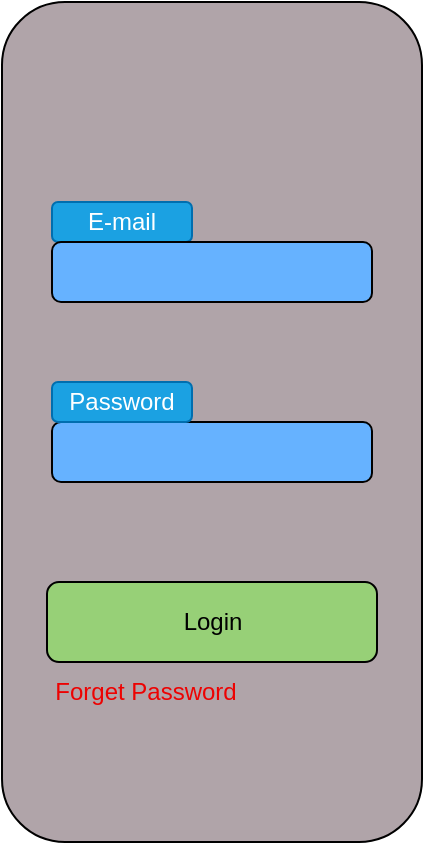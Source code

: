 <mxfile version="21.6.5" type="device">
  <diagram name="Login Page" id="geE3002dTY7cXh_IBIFB">
    <mxGraphModel dx="954" dy="603" grid="1" gridSize="10" guides="1" tooltips="1" connect="1" arrows="1" fold="1" page="1" pageScale="1" pageWidth="850" pageHeight="1100" math="0" shadow="0">
      <root>
        <mxCell id="0" />
        <mxCell id="1" parent="0" />
        <mxCell id="xpUimuEQAJsZrHLwUcYp-1" value="" style="rounded=1;whiteSpace=wrap;html=1;fillColor=#B0A4A9;" parent="1" vertex="1">
          <mxGeometry x="190" y="100" width="210" height="420" as="geometry" />
        </mxCell>
        <mxCell id="xpUimuEQAJsZrHLwUcYp-3" value="" style="rounded=1;whiteSpace=wrap;html=1;fillColor=#66B2FF;" parent="1" vertex="1">
          <mxGeometry x="215" y="310" width="160" height="30" as="geometry" />
        </mxCell>
        <mxCell id="xpUimuEQAJsZrHLwUcYp-4" value="E-mail" style="rounded=1;whiteSpace=wrap;html=1;fillColor=#1ba1e2;fontColor=#ffffff;strokeColor=#006EAF;" parent="1" vertex="1">
          <mxGeometry x="215" y="200" width="70" height="20" as="geometry" />
        </mxCell>
        <mxCell id="jszK8AKpvRvAAWxT3N1Z-1" value="" style="rounded=1;whiteSpace=wrap;html=1;fillColor=#66B2FF;" parent="1" vertex="1">
          <mxGeometry x="215" y="220" width="160" height="30" as="geometry" />
        </mxCell>
        <mxCell id="jszK8AKpvRvAAWxT3N1Z-2" value="Password" style="rounded=1;whiteSpace=wrap;html=1;fillColor=#1ba1e2;fontColor=#ffffff;strokeColor=#006EAF;" parent="1" vertex="1">
          <mxGeometry x="215" y="290" width="70" height="20" as="geometry" />
        </mxCell>
        <mxCell id="jszK8AKpvRvAAWxT3N1Z-3" value="Login" style="rounded=1;whiteSpace=wrap;html=1;fillColor=#97D077;" parent="1" vertex="1">
          <mxGeometry x="212.5" y="390" width="165" height="40" as="geometry" />
        </mxCell>
        <mxCell id="jszK8AKpvRvAAWxT3N1Z-4" value="Forget Password" style="text;html=1;strokeColor=none;fillColor=none;align=center;verticalAlign=middle;whiteSpace=wrap;rounded=0;fontColor=#ed0202;" parent="1" vertex="1">
          <mxGeometry x="212.5" y="430" width="97.5" height="30" as="geometry" />
        </mxCell>
      </root>
    </mxGraphModel>
  </diagram>
</mxfile>
